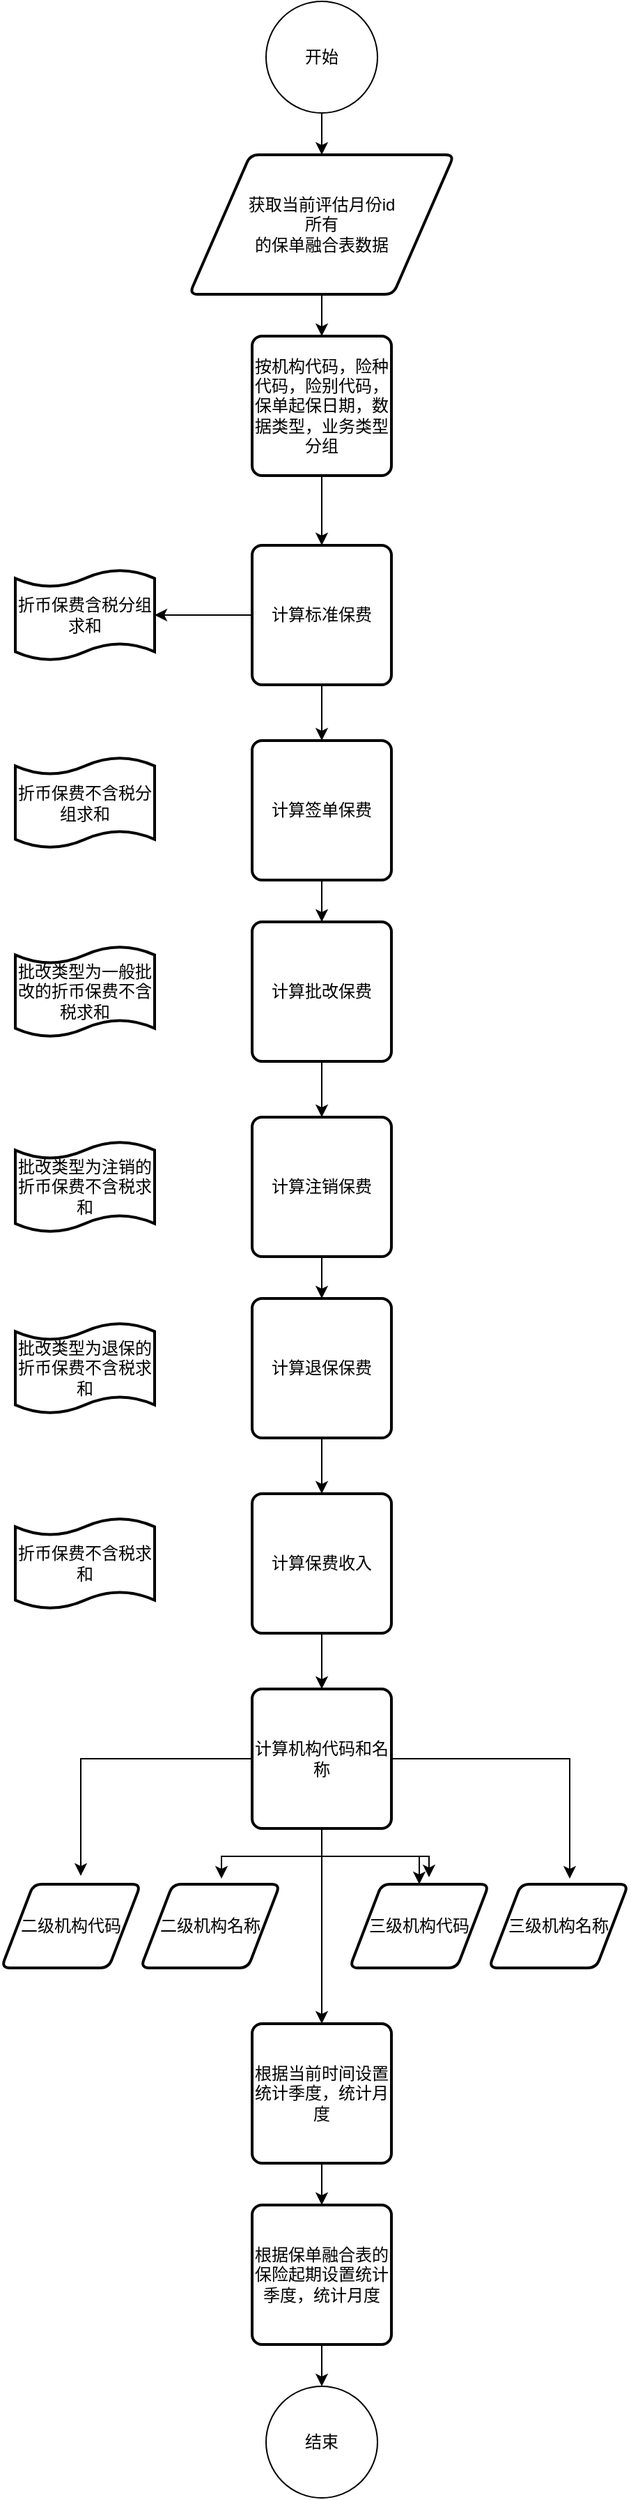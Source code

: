 <mxfile version="21.8.2" type="github">
  <diagram name="第 1 页" id="39Kd_z_UxoBSTxUZc9L2">
    <mxGraphModel dx="954" dy="495" grid="1" gridSize="10" guides="1" tooltips="1" connect="1" arrows="1" fold="1" page="1" pageScale="1" pageWidth="827" pageHeight="1169" math="0" shadow="0">
      <root>
        <mxCell id="0" />
        <mxCell id="1" parent="0" />
        <mxCell id="MbKjoZ4Ikey-SuszsCGI-26" value="" style="edgeStyle=orthogonalEdgeStyle;rounded=0;orthogonalLoop=1;jettySize=auto;html=1;" edge="1" parent="1" source="MbKjoZ4Ikey-SuszsCGI-1" target="MbKjoZ4Ikey-SuszsCGI-4">
          <mxGeometry relative="1" as="geometry" />
        </mxCell>
        <mxCell id="MbKjoZ4Ikey-SuszsCGI-1" value="开始" style="ellipse;whiteSpace=wrap;html=1;aspect=fixed;" vertex="1" parent="1">
          <mxGeometry x="400" y="10" width="80" height="80" as="geometry" />
        </mxCell>
        <mxCell id="MbKjoZ4Ikey-SuszsCGI-29" value="" style="edgeStyle=orthogonalEdgeStyle;rounded=0;orthogonalLoop=1;jettySize=auto;html=1;" edge="1" parent="1" source="MbKjoZ4Ikey-SuszsCGI-2" target="MbKjoZ4Ikey-SuszsCGI-11">
          <mxGeometry relative="1" as="geometry" />
        </mxCell>
        <mxCell id="MbKjoZ4Ikey-SuszsCGI-30" value="" style="edgeStyle=orthogonalEdgeStyle;rounded=0;orthogonalLoop=1;jettySize=auto;html=1;" edge="1" parent="1" source="MbKjoZ4Ikey-SuszsCGI-2" target="MbKjoZ4Ikey-SuszsCGI-6">
          <mxGeometry relative="1" as="geometry" />
        </mxCell>
        <mxCell id="MbKjoZ4Ikey-SuszsCGI-2" value="计算标准保费" style="rounded=1;whiteSpace=wrap;html=1;absoluteArcSize=1;arcSize=14;strokeWidth=2;" vertex="1" parent="1">
          <mxGeometry x="390" y="400" width="100" height="100" as="geometry" />
        </mxCell>
        <mxCell id="MbKjoZ4Ikey-SuszsCGI-28" value="" style="edgeStyle=orthogonalEdgeStyle;rounded=0;orthogonalLoop=1;jettySize=auto;html=1;" edge="1" parent="1" source="MbKjoZ4Ikey-SuszsCGI-3" target="MbKjoZ4Ikey-SuszsCGI-2">
          <mxGeometry relative="1" as="geometry" />
        </mxCell>
        <mxCell id="MbKjoZ4Ikey-SuszsCGI-3" value="按机构代码，险种代码，险别代码，保单起保日期，数据类型，业务类型分组" style="rounded=1;whiteSpace=wrap;html=1;absoluteArcSize=1;arcSize=14;strokeWidth=2;" vertex="1" parent="1">
          <mxGeometry x="390" y="250" width="100" height="100" as="geometry" />
        </mxCell>
        <mxCell id="MbKjoZ4Ikey-SuszsCGI-27" value="" style="edgeStyle=orthogonalEdgeStyle;rounded=0;orthogonalLoop=1;jettySize=auto;html=1;" edge="1" parent="1" source="MbKjoZ4Ikey-SuszsCGI-4" target="MbKjoZ4Ikey-SuszsCGI-3">
          <mxGeometry relative="1" as="geometry" />
        </mxCell>
        <mxCell id="MbKjoZ4Ikey-SuszsCGI-4" value="获取当前评估月份id&lt;br&gt;所有&lt;br&gt;的保单融合表数据" style="shape=parallelogram;html=1;strokeWidth=2;perimeter=parallelogramPerimeter;whiteSpace=wrap;rounded=1;arcSize=12;size=0.23;" vertex="1" parent="1">
          <mxGeometry x="345" y="120" width="190" height="100" as="geometry" />
        </mxCell>
        <mxCell id="MbKjoZ4Ikey-SuszsCGI-31" value="" style="edgeStyle=orthogonalEdgeStyle;rounded=0;orthogonalLoop=1;jettySize=auto;html=1;" edge="1" parent="1" source="MbKjoZ4Ikey-SuszsCGI-6" target="MbKjoZ4Ikey-SuszsCGI-7">
          <mxGeometry relative="1" as="geometry" />
        </mxCell>
        <mxCell id="MbKjoZ4Ikey-SuszsCGI-6" value="计算签单保费" style="rounded=1;whiteSpace=wrap;html=1;absoluteArcSize=1;arcSize=14;strokeWidth=2;" vertex="1" parent="1">
          <mxGeometry x="390" y="540" width="100" height="100" as="geometry" />
        </mxCell>
        <mxCell id="MbKjoZ4Ikey-SuszsCGI-32" value="" style="edgeStyle=orthogonalEdgeStyle;rounded=0;orthogonalLoop=1;jettySize=auto;html=1;" edge="1" parent="1" source="MbKjoZ4Ikey-SuszsCGI-7" target="MbKjoZ4Ikey-SuszsCGI-8">
          <mxGeometry relative="1" as="geometry" />
        </mxCell>
        <mxCell id="MbKjoZ4Ikey-SuszsCGI-7" value="计算批改保费" style="rounded=1;whiteSpace=wrap;html=1;absoluteArcSize=1;arcSize=14;strokeWidth=2;" vertex="1" parent="1">
          <mxGeometry x="390" y="670" width="100" height="100" as="geometry" />
        </mxCell>
        <mxCell id="MbKjoZ4Ikey-SuszsCGI-33" value="" style="edgeStyle=orthogonalEdgeStyle;rounded=0;orthogonalLoop=1;jettySize=auto;html=1;" edge="1" parent="1" source="MbKjoZ4Ikey-SuszsCGI-8" target="MbKjoZ4Ikey-SuszsCGI-9">
          <mxGeometry relative="1" as="geometry" />
        </mxCell>
        <mxCell id="MbKjoZ4Ikey-SuszsCGI-8" value="计算注销保费" style="rounded=1;whiteSpace=wrap;html=1;absoluteArcSize=1;arcSize=14;strokeWidth=2;" vertex="1" parent="1">
          <mxGeometry x="390" y="810" width="100" height="100" as="geometry" />
        </mxCell>
        <mxCell id="MbKjoZ4Ikey-SuszsCGI-35" value="" style="edgeStyle=orthogonalEdgeStyle;rounded=0;orthogonalLoop=1;jettySize=auto;html=1;" edge="1" parent="1" source="MbKjoZ4Ikey-SuszsCGI-9" target="MbKjoZ4Ikey-SuszsCGI-10">
          <mxGeometry relative="1" as="geometry" />
        </mxCell>
        <mxCell id="MbKjoZ4Ikey-SuszsCGI-9" value="计算退保保费" style="rounded=1;whiteSpace=wrap;html=1;absoluteArcSize=1;arcSize=14;strokeWidth=2;" vertex="1" parent="1">
          <mxGeometry x="390" y="940" width="100" height="100" as="geometry" />
        </mxCell>
        <mxCell id="MbKjoZ4Ikey-SuszsCGI-37" value="" style="edgeStyle=orthogonalEdgeStyle;rounded=0;orthogonalLoop=1;jettySize=auto;html=1;" edge="1" parent="1" source="MbKjoZ4Ikey-SuszsCGI-10" target="MbKjoZ4Ikey-SuszsCGI-19">
          <mxGeometry relative="1" as="geometry" />
        </mxCell>
        <mxCell id="MbKjoZ4Ikey-SuszsCGI-10" value="计算保费收入" style="rounded=1;whiteSpace=wrap;html=1;absoluteArcSize=1;arcSize=14;strokeWidth=2;" vertex="1" parent="1">
          <mxGeometry x="390" y="1080" width="100" height="100" as="geometry" />
        </mxCell>
        <mxCell id="MbKjoZ4Ikey-SuszsCGI-11" value="折币保费含税分组求和" style="shape=tape;whiteSpace=wrap;html=1;strokeWidth=2;size=0.19" vertex="1" parent="1">
          <mxGeometry x="220" y="417.5" width="100" height="65" as="geometry" />
        </mxCell>
        <mxCell id="MbKjoZ4Ikey-SuszsCGI-12" value="折币保费不含税分组求和" style="shape=tape;whiteSpace=wrap;html=1;strokeWidth=2;size=0.19" vertex="1" parent="1">
          <mxGeometry x="220" y="552" width="100" height="65" as="geometry" />
        </mxCell>
        <mxCell id="MbKjoZ4Ikey-SuszsCGI-13" value="批改类型为一般批改的折币保费不含税求和" style="shape=tape;whiteSpace=wrap;html=1;strokeWidth=2;size=0.19" vertex="1" parent="1">
          <mxGeometry x="220" y="687.5" width="100" height="65" as="geometry" />
        </mxCell>
        <mxCell id="MbKjoZ4Ikey-SuszsCGI-14" value="批改类型为注销的折币保费不含税求和" style="shape=tape;whiteSpace=wrap;html=1;strokeWidth=2;size=0.19" vertex="1" parent="1">
          <mxGeometry x="220" y="827.5" width="100" height="65" as="geometry" />
        </mxCell>
        <mxCell id="MbKjoZ4Ikey-SuszsCGI-15" value="批改类型为退保&lt;span style=&quot;background-color: initial;&quot;&gt;的折币保费不含税求和&lt;/span&gt;" style="shape=tape;whiteSpace=wrap;html=1;strokeWidth=2;size=0.19" vertex="1" parent="1">
          <mxGeometry x="220" y="957.5" width="100" height="65" as="geometry" />
        </mxCell>
        <mxCell id="MbKjoZ4Ikey-SuszsCGI-16" value="折币保费不含税求和" style="shape=tape;whiteSpace=wrap;html=1;strokeWidth=2;size=0.19" vertex="1" parent="1">
          <mxGeometry x="220" y="1097.5" width="100" height="65" as="geometry" />
        </mxCell>
        <mxCell id="MbKjoZ4Ikey-SuszsCGI-18" value="二级机构代码" style="shape=parallelogram;html=1;strokeWidth=2;perimeter=parallelogramPerimeter;whiteSpace=wrap;rounded=1;arcSize=12;size=0.23;" vertex="1" parent="1">
          <mxGeometry x="210" y="1360" width="100" height="60" as="geometry" />
        </mxCell>
        <mxCell id="MbKjoZ4Ikey-SuszsCGI-42" value="" style="edgeStyle=orthogonalEdgeStyle;rounded=0;orthogonalLoop=1;jettySize=auto;html=1;" edge="1" parent="1" source="MbKjoZ4Ikey-SuszsCGI-19" target="MbKjoZ4Ikey-SuszsCGI-21">
          <mxGeometry relative="1" as="geometry" />
        </mxCell>
        <mxCell id="MbKjoZ4Ikey-SuszsCGI-43" style="edgeStyle=orthogonalEdgeStyle;rounded=0;orthogonalLoop=1;jettySize=auto;html=1;" edge="1" parent="1" source="MbKjoZ4Ikey-SuszsCGI-19" target="MbKjoZ4Ikey-SuszsCGI-23">
          <mxGeometry relative="1" as="geometry" />
        </mxCell>
        <mxCell id="MbKjoZ4Ikey-SuszsCGI-19" value="计算机构代码和名称" style="rounded=1;whiteSpace=wrap;html=1;absoluteArcSize=1;arcSize=14;strokeWidth=2;" vertex="1" parent="1">
          <mxGeometry x="390" y="1220" width="100" height="100" as="geometry" />
        </mxCell>
        <mxCell id="MbKjoZ4Ikey-SuszsCGI-20" value="二级机构名称" style="shape=parallelogram;html=1;strokeWidth=2;perimeter=parallelogramPerimeter;whiteSpace=wrap;rounded=1;arcSize=12;size=0.23;" vertex="1" parent="1">
          <mxGeometry x="310" y="1360" width="100" height="60" as="geometry" />
        </mxCell>
        <mxCell id="MbKjoZ4Ikey-SuszsCGI-21" value="三级机构代码" style="shape=parallelogram;html=1;strokeWidth=2;perimeter=parallelogramPerimeter;whiteSpace=wrap;rounded=1;arcSize=12;size=0.23;" vertex="1" parent="1">
          <mxGeometry x="460" y="1360" width="100" height="60" as="geometry" />
        </mxCell>
        <mxCell id="MbKjoZ4Ikey-SuszsCGI-22" value="三级机构名称" style="shape=parallelogram;html=1;strokeWidth=2;perimeter=parallelogramPerimeter;whiteSpace=wrap;rounded=1;arcSize=12;size=0.23;" vertex="1" parent="1">
          <mxGeometry x="560" y="1360" width="100" height="60" as="geometry" />
        </mxCell>
        <mxCell id="MbKjoZ4Ikey-SuszsCGI-44" value="" style="edgeStyle=orthogonalEdgeStyle;rounded=0;orthogonalLoop=1;jettySize=auto;html=1;" edge="1" parent="1" source="MbKjoZ4Ikey-SuszsCGI-23" target="MbKjoZ4Ikey-SuszsCGI-24">
          <mxGeometry relative="1" as="geometry" />
        </mxCell>
        <mxCell id="MbKjoZ4Ikey-SuszsCGI-23" value="根据当前时间设置统计季度，统计月度" style="rounded=1;whiteSpace=wrap;html=1;absoluteArcSize=1;arcSize=14;strokeWidth=2;" vertex="1" parent="1">
          <mxGeometry x="390" y="1460" width="100" height="100" as="geometry" />
        </mxCell>
        <mxCell id="MbKjoZ4Ikey-SuszsCGI-45" value="" style="edgeStyle=orthogonalEdgeStyle;rounded=0;orthogonalLoop=1;jettySize=auto;html=1;" edge="1" parent="1" source="MbKjoZ4Ikey-SuszsCGI-24" target="MbKjoZ4Ikey-SuszsCGI-25">
          <mxGeometry relative="1" as="geometry" />
        </mxCell>
        <mxCell id="MbKjoZ4Ikey-SuszsCGI-24" value="根据保单融合表的保险起期设置统计季度，统计月度" style="rounded=1;whiteSpace=wrap;html=1;absoluteArcSize=1;arcSize=14;strokeWidth=2;" vertex="1" parent="1">
          <mxGeometry x="390" y="1590" width="100" height="100" as="geometry" />
        </mxCell>
        <mxCell id="MbKjoZ4Ikey-SuszsCGI-25" value="结束" style="ellipse;whiteSpace=wrap;html=1;aspect=fixed;" vertex="1" parent="1">
          <mxGeometry x="400" y="1720" width="80" height="80" as="geometry" />
        </mxCell>
        <mxCell id="MbKjoZ4Ikey-SuszsCGI-38" style="edgeStyle=orthogonalEdgeStyle;rounded=0;orthogonalLoop=1;jettySize=auto;html=1;entryX=0.57;entryY=-0.1;entryDx=0;entryDy=0;entryPerimeter=0;" edge="1" parent="1" source="MbKjoZ4Ikey-SuszsCGI-19" target="MbKjoZ4Ikey-SuszsCGI-18">
          <mxGeometry relative="1" as="geometry" />
        </mxCell>
        <mxCell id="MbKjoZ4Ikey-SuszsCGI-39" style="edgeStyle=orthogonalEdgeStyle;rounded=0;orthogonalLoop=1;jettySize=auto;html=1;entryX=0.58;entryY=-0.067;entryDx=0;entryDy=0;entryPerimeter=0;" edge="1" parent="1" source="MbKjoZ4Ikey-SuszsCGI-19" target="MbKjoZ4Ikey-SuszsCGI-20">
          <mxGeometry relative="1" as="geometry" />
        </mxCell>
        <mxCell id="MbKjoZ4Ikey-SuszsCGI-40" style="edgeStyle=orthogonalEdgeStyle;rounded=0;orthogonalLoop=1;jettySize=auto;html=1;entryX=0.57;entryY=-0.083;entryDx=0;entryDy=0;entryPerimeter=0;" edge="1" parent="1" source="MbKjoZ4Ikey-SuszsCGI-19" target="MbKjoZ4Ikey-SuszsCGI-21">
          <mxGeometry relative="1" as="geometry" />
        </mxCell>
        <mxCell id="MbKjoZ4Ikey-SuszsCGI-41" style="edgeStyle=orthogonalEdgeStyle;rounded=0;orthogonalLoop=1;jettySize=auto;html=1;entryX=0.58;entryY=-0.067;entryDx=0;entryDy=0;entryPerimeter=0;" edge="1" parent="1" source="MbKjoZ4Ikey-SuszsCGI-19" target="MbKjoZ4Ikey-SuszsCGI-22">
          <mxGeometry relative="1" as="geometry" />
        </mxCell>
      </root>
    </mxGraphModel>
  </diagram>
</mxfile>
